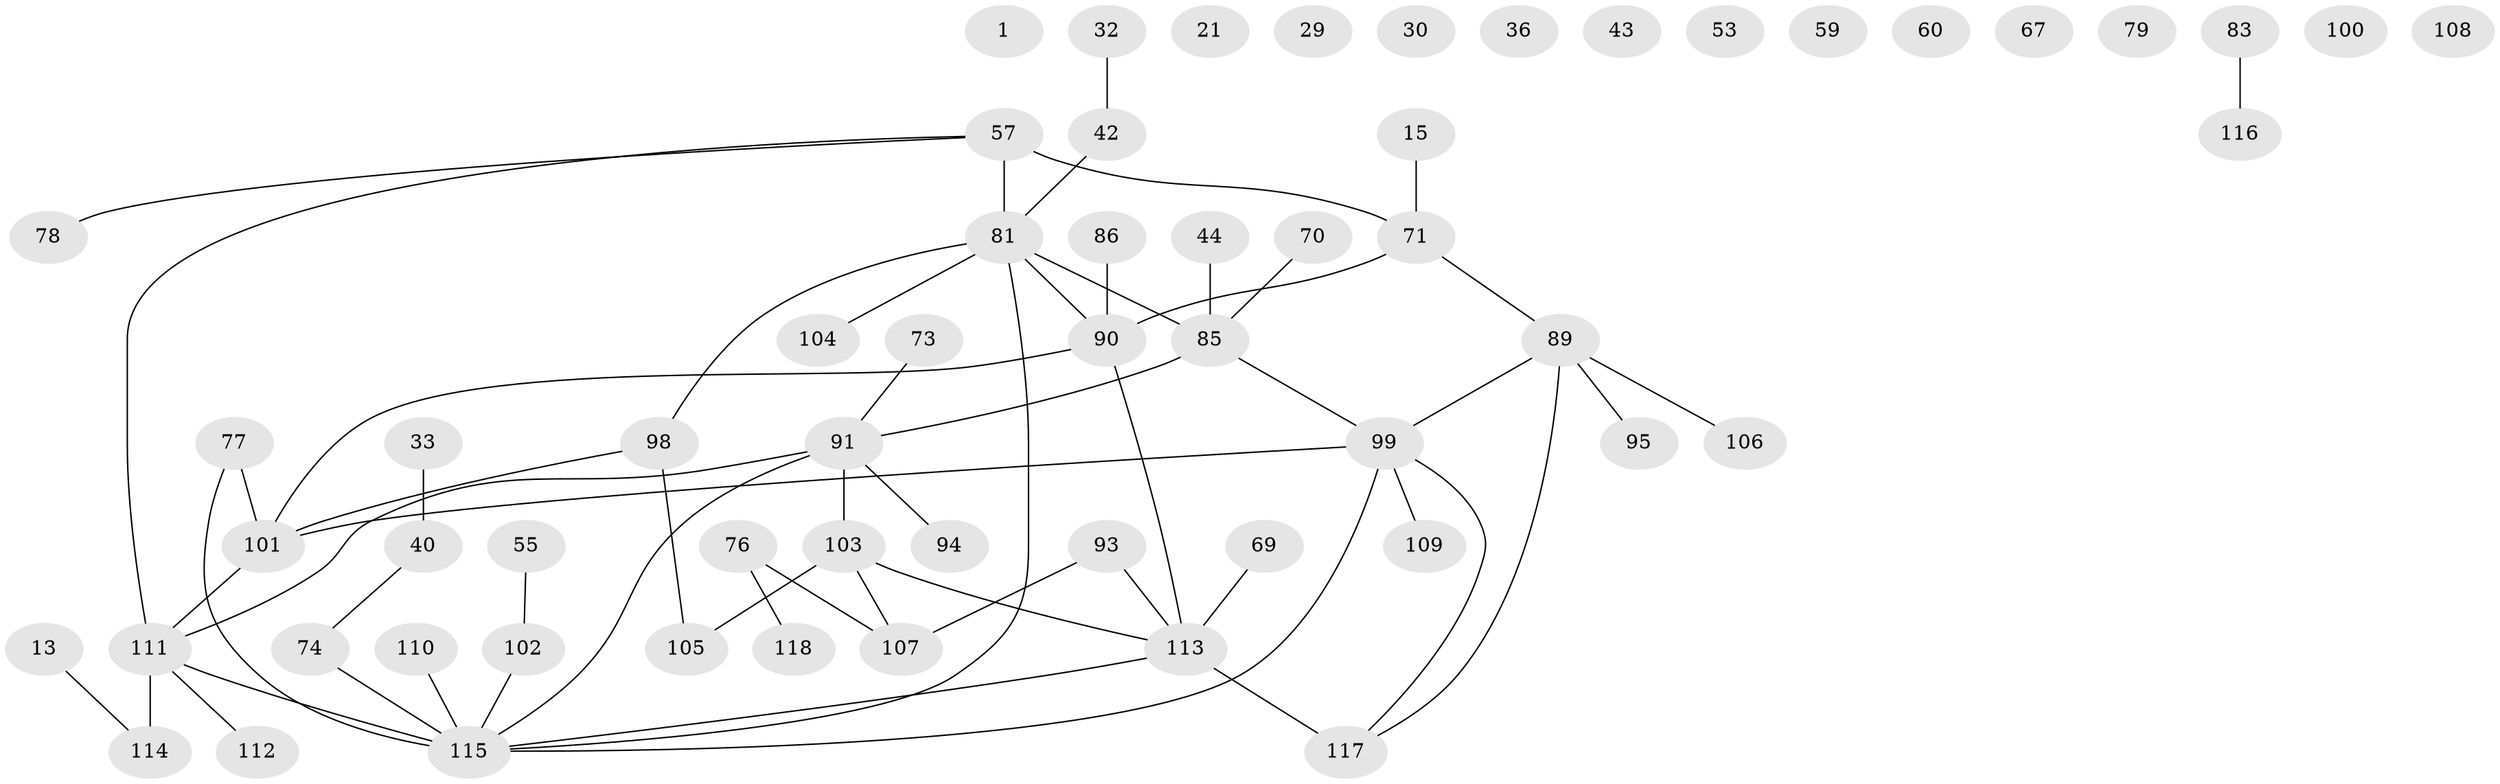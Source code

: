 // original degree distribution, {0: 0.11016949152542373, 3: 0.2288135593220339, 4: 0.11864406779661017, 2: 0.2711864406779661, 1: 0.22033898305084745, 5: 0.03389830508474576, 6: 0.00847457627118644, 7: 0.00847457627118644}
// Generated by graph-tools (version 1.1) at 2025/39/03/09/25 04:39:14]
// undirected, 59 vertices, 60 edges
graph export_dot {
graph [start="1"]
  node [color=gray90,style=filled];
  1;
  13;
  15;
  21;
  29;
  30;
  32;
  33;
  36;
  40 [super="+8"];
  42;
  43;
  44;
  53;
  55;
  57 [super="+17"];
  59;
  60;
  67;
  69;
  70;
  71;
  73;
  74;
  76;
  77;
  78;
  79;
  81 [super="+26+56+68+38"];
  83;
  85 [super="+75"];
  86;
  89 [super="+64+61"];
  90 [super="+58"];
  91 [super="+63+66"];
  93;
  94;
  95;
  98;
  99 [super="+92"];
  100;
  101 [super="+51+80"];
  102;
  103 [super="+87"];
  104;
  105;
  106;
  107 [super="+24"];
  108;
  109;
  110;
  111 [super="+22+82+28+97"];
  112;
  113 [super="+62+54"];
  114 [super="+10"];
  115 [super="+47+45+96"];
  116;
  117 [super="+88"];
  118;
  13 -- 114;
  15 -- 71;
  32 -- 42;
  33 -- 40;
  40 -- 74;
  42 -- 81;
  44 -- 85;
  55 -- 102;
  57 -- 71;
  57 -- 111;
  57 -- 78;
  57 -- 81 [weight=3];
  69 -- 113;
  70 -- 85;
  71 -- 90;
  71 -- 89;
  73 -- 91;
  74 -- 115;
  76 -- 118;
  76 -- 107;
  77 -- 115;
  77 -- 101;
  81 -- 104;
  81 -- 115 [weight=2];
  81 -- 90;
  81 -- 98;
  81 -- 85;
  83 -- 116;
  85 -- 91;
  85 -- 99;
  86 -- 90;
  89 -- 99;
  89 -- 106;
  89 -- 95;
  89 -- 117;
  90 -- 101;
  90 -- 113;
  91 -- 103 [weight=2];
  91 -- 94;
  91 -- 115;
  91 -- 111;
  93 -- 107;
  93 -- 113;
  98 -- 105;
  98 -- 101;
  99 -- 101;
  99 -- 115;
  99 -- 117;
  99 -- 109;
  101 -- 111 [weight=2];
  102 -- 115;
  103 -- 107;
  103 -- 105;
  103 -- 113;
  110 -- 115;
  111 -- 115 [weight=3];
  111 -- 112;
  111 -- 114 [weight=4];
  113 -- 115;
  113 -- 117 [weight=2];
}
